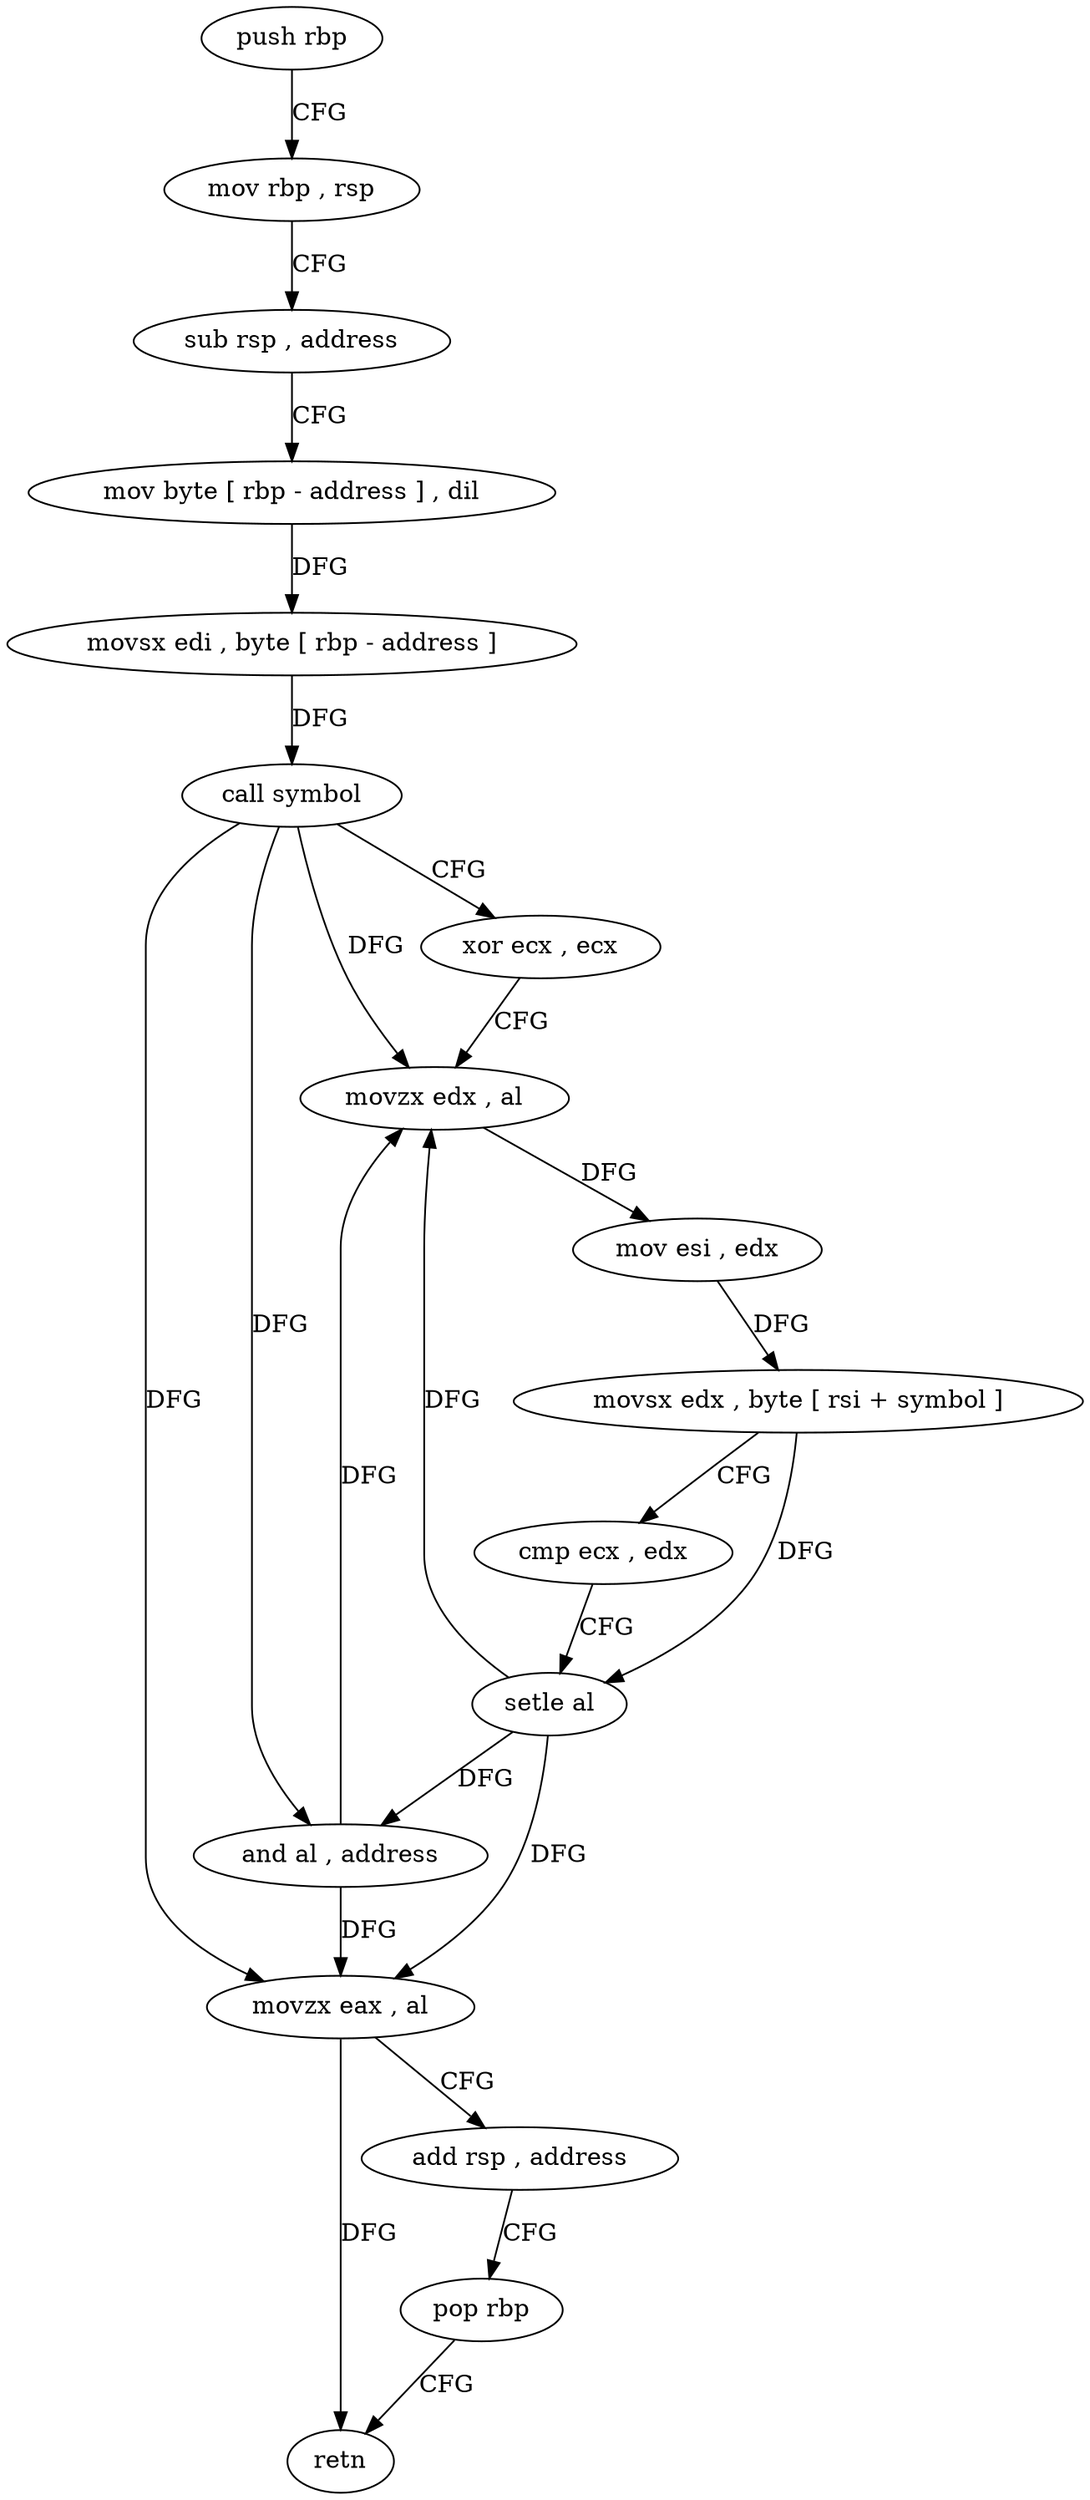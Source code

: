 digraph "func" {
"4210576" [label = "push rbp" ]
"4210577" [label = "mov rbp , rsp" ]
"4210580" [label = "sub rsp , address" ]
"4210584" [label = "mov byte [ rbp - address ] , dil" ]
"4210588" [label = "movsx edi , byte [ rbp - address ]" ]
"4210592" [label = "call symbol" ]
"4210597" [label = "xor ecx , ecx" ]
"4210599" [label = "movzx edx , al" ]
"4210602" [label = "mov esi , edx" ]
"4210604" [label = "movsx edx , byte [ rsi + symbol ]" ]
"4210612" [label = "cmp ecx , edx" ]
"4210614" [label = "setle al" ]
"4210617" [label = "and al , address" ]
"4210619" [label = "movzx eax , al" ]
"4210622" [label = "add rsp , address" ]
"4210626" [label = "pop rbp" ]
"4210627" [label = "retn" ]
"4210576" -> "4210577" [ label = "CFG" ]
"4210577" -> "4210580" [ label = "CFG" ]
"4210580" -> "4210584" [ label = "CFG" ]
"4210584" -> "4210588" [ label = "DFG" ]
"4210588" -> "4210592" [ label = "DFG" ]
"4210592" -> "4210597" [ label = "CFG" ]
"4210592" -> "4210599" [ label = "DFG" ]
"4210592" -> "4210617" [ label = "DFG" ]
"4210592" -> "4210619" [ label = "DFG" ]
"4210597" -> "4210599" [ label = "CFG" ]
"4210599" -> "4210602" [ label = "DFG" ]
"4210602" -> "4210604" [ label = "DFG" ]
"4210604" -> "4210612" [ label = "CFG" ]
"4210604" -> "4210614" [ label = "DFG" ]
"4210612" -> "4210614" [ label = "CFG" ]
"4210614" -> "4210617" [ label = "DFG" ]
"4210614" -> "4210599" [ label = "DFG" ]
"4210614" -> "4210619" [ label = "DFG" ]
"4210617" -> "4210619" [ label = "DFG" ]
"4210617" -> "4210599" [ label = "DFG" ]
"4210619" -> "4210622" [ label = "CFG" ]
"4210619" -> "4210627" [ label = "DFG" ]
"4210622" -> "4210626" [ label = "CFG" ]
"4210626" -> "4210627" [ label = "CFG" ]
}
